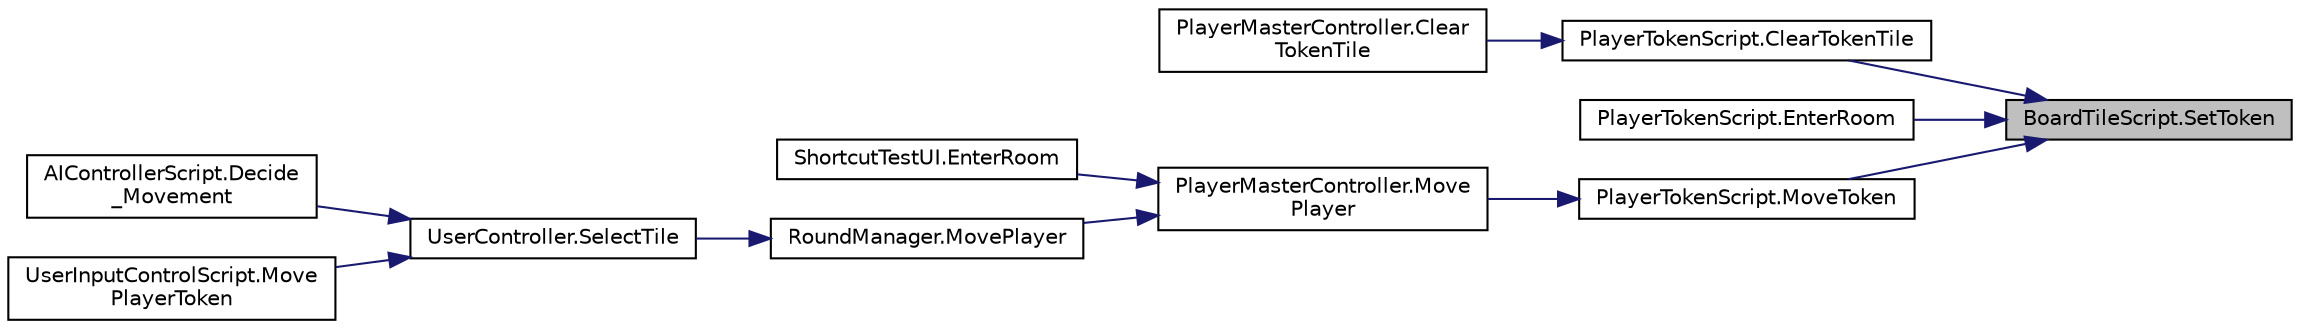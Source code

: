 digraph "BoardTileScript.SetToken"
{
 // LATEX_PDF_SIZE
  edge [fontname="Helvetica",fontsize="10",labelfontname="Helvetica",labelfontsize="10"];
  node [fontname="Helvetica",fontsize="10",shape=record];
  rankdir="RL";
  Node1 [label="BoardTileScript.SetToken",height=0.2,width=0.4,color="black", fillcolor="grey75", style="filled", fontcolor="black",tooltip="setting the player token that is currently on this tile"];
  Node1 -> Node2 [dir="back",color="midnightblue",fontsize="10",style="solid",fontname="Helvetica"];
  Node2 [label="PlayerTokenScript.ClearTokenTile",height=0.2,width=0.4,color="black", fillcolor="white", style="filled",URL="$class_player_token_script.html#a3c30c1b665fbcaa3db3dfe42f0871147",tooltip=" "];
  Node2 -> Node3 [dir="back",color="midnightblue",fontsize="10",style="solid",fontname="Helvetica"];
  Node3 [label="PlayerMasterController.Clear\lTokenTile",height=0.2,width=0.4,color="black", fillcolor="white", style="filled",URL="$class_player_master_controller.html#afa765f55be7e1a4593f5e11ad2abc0fb",tooltip="clear the tile the token was on"];
  Node1 -> Node4 [dir="back",color="midnightblue",fontsize="10",style="solid",fontname="Helvetica"];
  Node4 [label="PlayerTokenScript.EnterRoom",height=0.2,width=0.4,color="black", fillcolor="white", style="filled",URL="$class_player_token_script.html#a91ce7f589629491f404aa8586962a95c",tooltip=" "];
  Node1 -> Node5 [dir="back",color="midnightblue",fontsize="10",style="solid",fontname="Helvetica"];
  Node5 [label="PlayerTokenScript.MoveToken",height=0.2,width=0.4,color="black", fillcolor="white", style="filled",URL="$class_player_token_script.html#af62557bd1edf071efadf23c84f0db1ad",tooltip=" "];
  Node5 -> Node6 [dir="back",color="midnightblue",fontsize="10",style="solid",fontname="Helvetica"];
  Node6 [label="PlayerMasterController.Move\lPlayer",height=0.2,width=0.4,color="black", fillcolor="white", style="filled",URL="$class_player_master_controller.html#a9b23c4d50fabbc44dbba2b0db542efce",tooltip="moving the player to a certain tile"];
  Node6 -> Node7 [dir="back",color="midnightblue",fontsize="10",style="solid",fontname="Helvetica"];
  Node7 [label="ShortcutTestUI.EnterRoom",height=0.2,width=0.4,color="black", fillcolor="white", style="filled",URL="$class_shortcut_test_u_i.html#a3012692eeb4658dc688e82b431cc10f6",tooltip=" "];
  Node6 -> Node8 [dir="back",color="midnightblue",fontsize="10",style="solid",fontname="Helvetica"];
  Node8 [label="RoundManager.MovePlayer",height=0.2,width=0.4,color="black", fillcolor="white", style="filled",URL="$class_round_manager.html#adfd4f66436e06c12a25c9236b629f369",tooltip="moving the current player to the selected tile"];
  Node8 -> Node9 [dir="back",color="midnightblue",fontsize="10",style="solid",fontname="Helvetica"];
  Node9 [label="UserController.SelectTile",height=0.2,width=0.4,color="black", fillcolor="white", style="filled",URL="$class_user_controller.html#af896aefe0262e0d8f07fa5f18592877d",tooltip=" "];
  Node9 -> Node10 [dir="back",color="midnightblue",fontsize="10",style="solid",fontname="Helvetica"];
  Node10 [label="AIControllerScript.Decide\l_Movement",height=0.2,width=0.4,color="black", fillcolor="white", style="filled",URL="$class_a_i_controller_script.html#af04897fa0ae4ed5e472dea79bce8d7df",tooltip="Decides where the AI should move to this should match the flow chart of the AI"];
  Node9 -> Node11 [dir="back",color="midnightblue",fontsize="10",style="solid",fontname="Helvetica"];
  Node11 [label="UserInputControlScript.Move\lPlayerToken",height=0.2,width=0.4,color="black", fillcolor="white", style="filled",URL="$class_user_input_control_script.html#a13be570929e27dad6d3d452ccd5f52eb",tooltip="move player token to the tile the cursor is on"];
}

